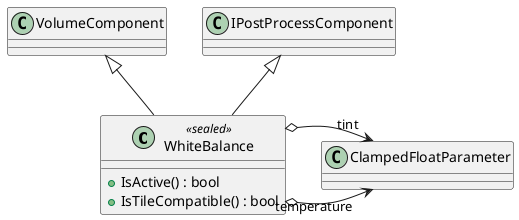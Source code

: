 @startuml
class WhiteBalance <<sealed>> {
    + IsActive() : bool
    + IsTileCompatible() : bool
}
VolumeComponent <|-- WhiteBalance
IPostProcessComponent <|-- WhiteBalance
WhiteBalance o-> "temperature" ClampedFloatParameter
WhiteBalance o-> "tint" ClampedFloatParameter
@enduml
